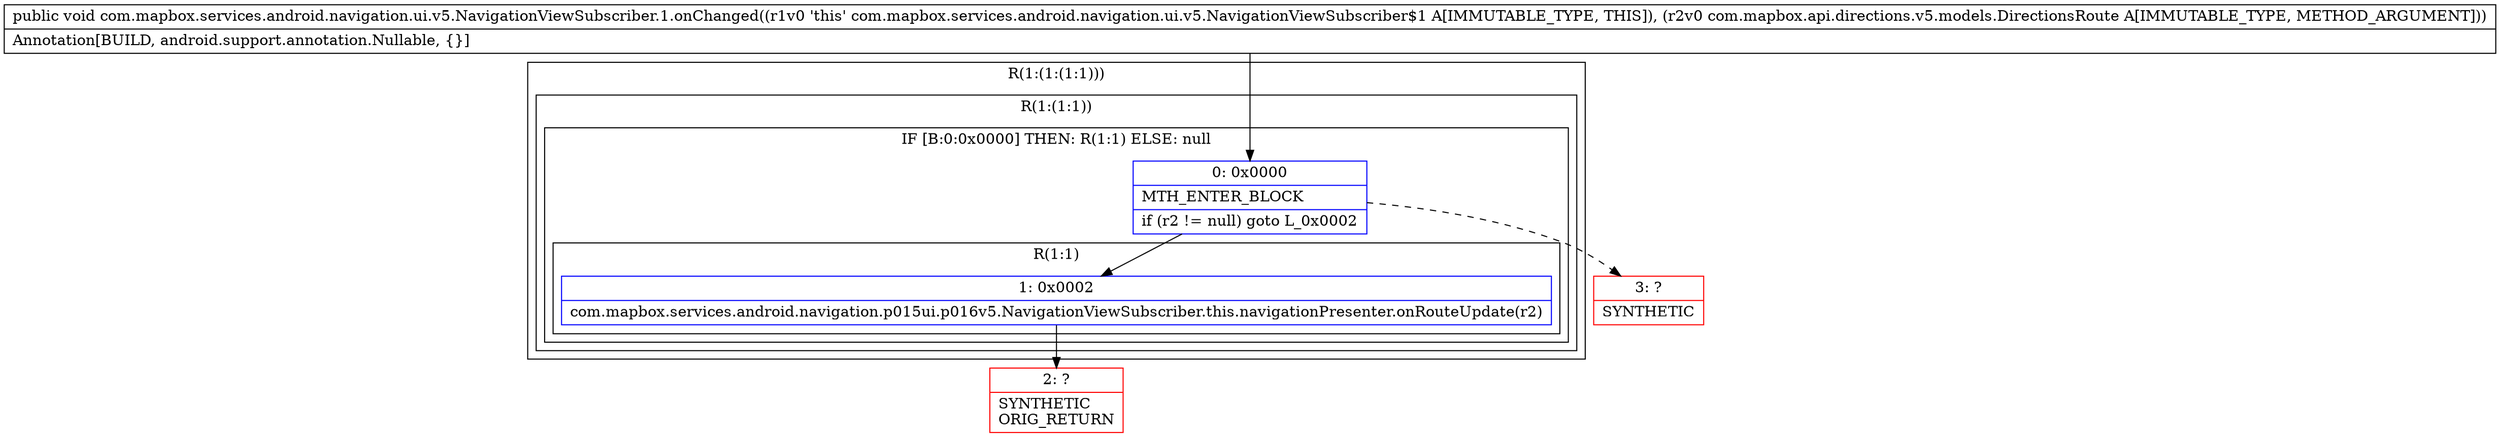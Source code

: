 digraph "CFG forcom.mapbox.services.android.navigation.ui.v5.NavigationViewSubscriber.1.onChanged(Lcom\/mapbox\/api\/directions\/v5\/models\/DirectionsRoute;)V" {
subgraph cluster_Region_127660492 {
label = "R(1:(1:(1:1)))";
node [shape=record,color=blue];
subgraph cluster_Region_835077270 {
label = "R(1:(1:1))";
node [shape=record,color=blue];
subgraph cluster_IfRegion_184638230 {
label = "IF [B:0:0x0000] THEN: R(1:1) ELSE: null";
node [shape=record,color=blue];
Node_0 [shape=record,label="{0\:\ 0x0000|MTH_ENTER_BLOCK\l|if (r2 != null) goto L_0x0002\l}"];
subgraph cluster_Region_2106476319 {
label = "R(1:1)";
node [shape=record,color=blue];
Node_1 [shape=record,label="{1\:\ 0x0002|com.mapbox.services.android.navigation.p015ui.p016v5.NavigationViewSubscriber.this.navigationPresenter.onRouteUpdate(r2)\l}"];
}
}
}
}
Node_2 [shape=record,color=red,label="{2\:\ ?|SYNTHETIC\lORIG_RETURN\l}"];
Node_3 [shape=record,color=red,label="{3\:\ ?|SYNTHETIC\l}"];
MethodNode[shape=record,label="{public void com.mapbox.services.android.navigation.ui.v5.NavigationViewSubscriber.1.onChanged((r1v0 'this' com.mapbox.services.android.navigation.ui.v5.NavigationViewSubscriber$1 A[IMMUTABLE_TYPE, THIS]), (r2v0 com.mapbox.api.directions.v5.models.DirectionsRoute A[IMMUTABLE_TYPE, METHOD_ARGUMENT]))  | Annotation[BUILD, android.support.annotation.Nullable, \{\}]\l}"];
MethodNode -> Node_0;
Node_0 -> Node_1;
Node_0 -> Node_3[style=dashed];
Node_1 -> Node_2;
}

